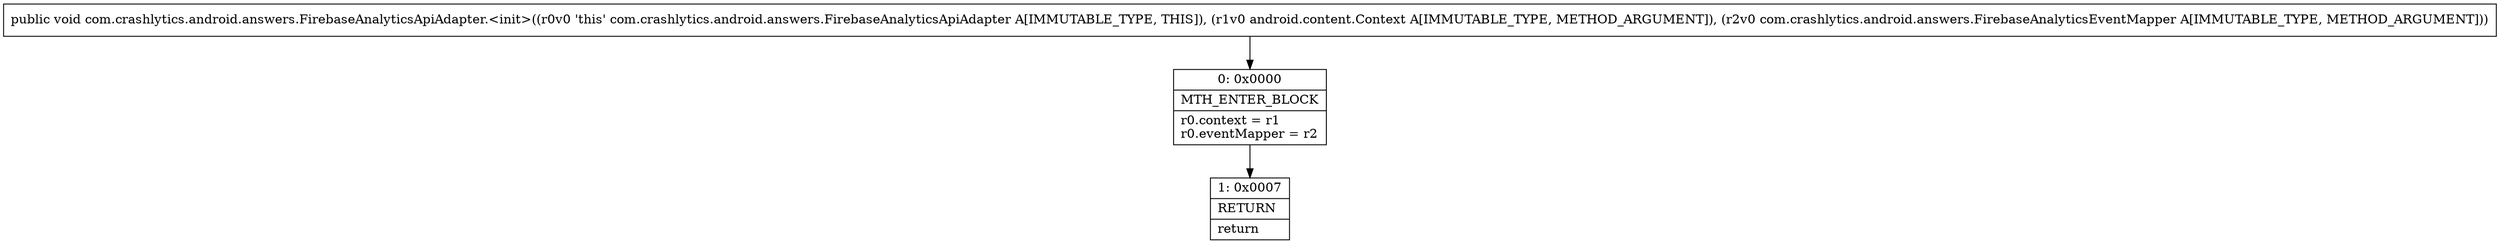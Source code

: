 digraph "CFG forcom.crashlytics.android.answers.FirebaseAnalyticsApiAdapter.\<init\>(Landroid\/content\/Context;Lcom\/crashlytics\/android\/answers\/FirebaseAnalyticsEventMapper;)V" {
Node_0 [shape=record,label="{0\:\ 0x0000|MTH_ENTER_BLOCK\l|r0.context = r1\lr0.eventMapper = r2\l}"];
Node_1 [shape=record,label="{1\:\ 0x0007|RETURN\l|return\l}"];
MethodNode[shape=record,label="{public void com.crashlytics.android.answers.FirebaseAnalyticsApiAdapter.\<init\>((r0v0 'this' com.crashlytics.android.answers.FirebaseAnalyticsApiAdapter A[IMMUTABLE_TYPE, THIS]), (r1v0 android.content.Context A[IMMUTABLE_TYPE, METHOD_ARGUMENT]), (r2v0 com.crashlytics.android.answers.FirebaseAnalyticsEventMapper A[IMMUTABLE_TYPE, METHOD_ARGUMENT])) }"];
MethodNode -> Node_0;
Node_0 -> Node_1;
}

